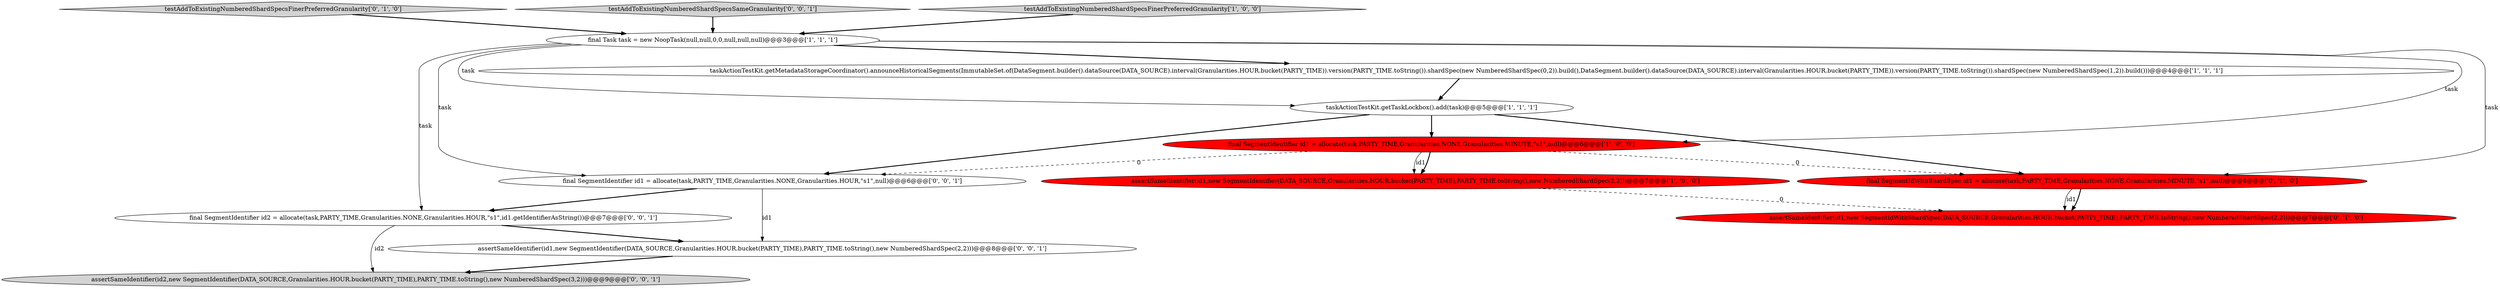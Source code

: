 digraph {
1 [style = filled, label = "final Task task = new NoopTask(null,null,0,0,null,null,null)@@@3@@@['1', '1', '1']", fillcolor = white, shape = ellipse image = "AAA0AAABBB1BBB"];
9 [style = filled, label = "final SegmentIdentifier id1 = allocate(task,PARTY_TIME,Granularities.NONE,Granularities.HOUR,\"s1\",null)@@@6@@@['0', '0', '1']", fillcolor = white, shape = ellipse image = "AAA0AAABBB3BBB"];
11 [style = filled, label = "final SegmentIdentifier id2 = allocate(task,PARTY_TIME,Granularities.NONE,Granularities.HOUR,\"s1\",id1.getIdentifierAsString())@@@7@@@['0', '0', '1']", fillcolor = white, shape = ellipse image = "AAA0AAABBB3BBB"];
5 [style = filled, label = "assertSameIdentifier(id1,new SegmentIdentifier(DATA_SOURCE,Granularities.HOUR.bucket(PARTY_TIME),PARTY_TIME.toString(),new NumberedShardSpec(2,2)))@@@7@@@['1', '0', '0']", fillcolor = red, shape = ellipse image = "AAA1AAABBB1BBB"];
2 [style = filled, label = "taskActionTestKit.getMetadataStorageCoordinator().announceHistoricalSegments(ImmutableSet.of(DataSegment.builder().dataSource(DATA_SOURCE).interval(Granularities.HOUR.bucket(PARTY_TIME)).version(PARTY_TIME.toString()).shardSpec(new NumberedShardSpec(0,2)).build(),DataSegment.builder().dataSource(DATA_SOURCE).interval(Granularities.HOUR.bucket(PARTY_TIME)).version(PARTY_TIME.toString()).shardSpec(new NumberedShardSpec(1,2)).build()))@@@4@@@['1', '1', '1']", fillcolor = white, shape = ellipse image = "AAA0AAABBB1BBB"];
3 [style = filled, label = "taskActionTestKit.getTaskLockbox().add(task)@@@5@@@['1', '1', '1']", fillcolor = white, shape = ellipse image = "AAA0AAABBB1BBB"];
8 [style = filled, label = "testAddToExistingNumberedShardSpecsFinerPreferredGranularity['0', '1', '0']", fillcolor = lightgray, shape = diamond image = "AAA0AAABBB2BBB"];
10 [style = filled, label = "testAddToExistingNumberedShardSpecsSameGranularity['0', '0', '1']", fillcolor = lightgray, shape = diamond image = "AAA0AAABBB3BBB"];
12 [style = filled, label = "assertSameIdentifier(id2,new SegmentIdentifier(DATA_SOURCE,Granularities.HOUR.bucket(PARTY_TIME),PARTY_TIME.toString(),new NumberedShardSpec(3,2)))@@@9@@@['0', '0', '1']", fillcolor = lightgray, shape = ellipse image = "AAA0AAABBB3BBB"];
7 [style = filled, label = "final SegmentIdWithShardSpec id1 = allocate(task,PARTY_TIME,Granularities.NONE,Granularities.MINUTE,\"s1\",null)@@@6@@@['0', '1', '0']", fillcolor = red, shape = ellipse image = "AAA1AAABBB2BBB"];
6 [style = filled, label = "assertSameIdentifier(id1,new SegmentIdWithShardSpec(DATA_SOURCE,Granularities.HOUR.bucket(PARTY_TIME),PARTY_TIME.toString(),new NumberedShardSpec(2,2)))@@@7@@@['0', '1', '0']", fillcolor = red, shape = ellipse image = "AAA1AAABBB2BBB"];
4 [style = filled, label = "testAddToExistingNumberedShardSpecsFinerPreferredGranularity['1', '0', '0']", fillcolor = lightgray, shape = diamond image = "AAA0AAABBB1BBB"];
0 [style = filled, label = "final SegmentIdentifier id1 = allocate(task,PARTY_TIME,Granularities.NONE,Granularities.MINUTE,\"s1\",null)@@@6@@@['1', '0', '0']", fillcolor = red, shape = ellipse image = "AAA1AAABBB1BBB"];
13 [style = filled, label = "assertSameIdentifier(id1,new SegmentIdentifier(DATA_SOURCE,Granularities.HOUR.bucket(PARTY_TIME),PARTY_TIME.toString(),new NumberedShardSpec(2,2)))@@@8@@@['0', '0', '1']", fillcolor = white, shape = ellipse image = "AAA0AAABBB3BBB"];
9->13 [style = solid, label="id1"];
9->11 [style = bold, label=""];
1->3 [style = solid, label="task"];
2->3 [style = bold, label=""];
7->6 [style = solid, label="id1"];
1->0 [style = solid, label="task"];
0->5 [style = solid, label="id1"];
3->0 [style = bold, label=""];
3->9 [style = bold, label=""];
8->1 [style = bold, label=""];
13->12 [style = bold, label=""];
1->7 [style = solid, label="task"];
5->6 [style = dashed, label="0"];
3->7 [style = bold, label=""];
1->11 [style = solid, label="task"];
11->13 [style = bold, label=""];
7->6 [style = bold, label=""];
11->12 [style = solid, label="id2"];
4->1 [style = bold, label=""];
1->2 [style = bold, label=""];
1->9 [style = solid, label="task"];
0->9 [style = dashed, label="0"];
10->1 [style = bold, label=""];
0->7 [style = dashed, label="0"];
0->5 [style = bold, label=""];
}
